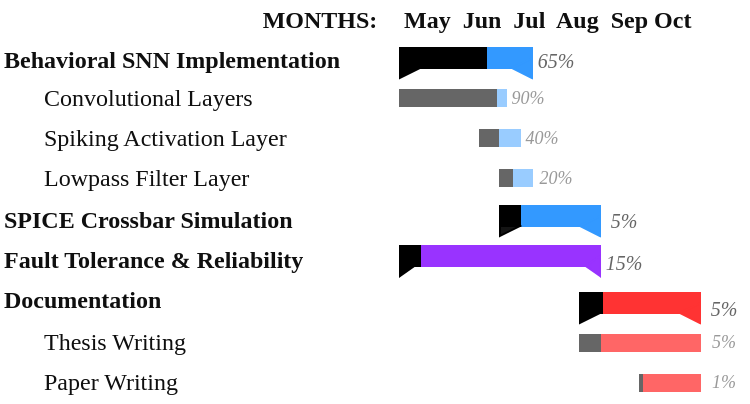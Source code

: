 <mxfile version="14.7.3" type="device"><diagram name="Page-1" id="8378b5f6-a2b2-b727-a746-972ab9d02e00"><mxGraphModel dx="544" dy="311" grid="1" gridSize="10" guides="1" tooltips="1" connect="0" arrows="1" fold="1" page="1" pageScale="1.5" pageWidth="1169" pageHeight="827" background="none" math="0" shadow="0"><root><mxCell id="0"/><mxCell id="1" parent="0"/><mxCell id="RNAkBQXj8TR8evW03AzF-278" value="MONTHS:" style="text;html=1;strokeColor=none;fillColor=none;align=center;verticalAlign=middle;whiteSpace=wrap;rounded=0;fontColor=#0F0F0F;fontStyle=1;fontFamily=Quicksand;fontSource=https%3A%2F%2Ffonts.googleapis.com%2Fcss%3Ffamily%3DQuicksand;" parent="1" vertex="1"><mxGeometry x="480" y="220" width="60" height="20" as="geometry"/></mxCell><mxCell id="RNAkBQXj8TR8evW03AzF-279" value="May&amp;nbsp; Jun&amp;nbsp; Jul&amp;nbsp; Aug&amp;nbsp; Sep Oct" style="text;html=1;align=left;verticalAlign=middle;resizable=0;points=[];autosize=1;strokeColor=none;fontColor=#0F0F0F;fontStyle=1;fontFamily=Quicksand;fontSource=https%3A%2F%2Ffonts.googleapis.com%2Fcss%3Ffamily%3DQuicksand;movable=1;rotatable=1;deletable=1;editable=1;connectable=1;" parent="1" vertex="1"><mxGeometry x="550" y="220" width="156" height="20" as="geometry"/></mxCell><mxCell id="RNAkBQXj8TR8evW03AzF-280" value="Behavioral SNN Implementation" style="text;html=1;align=left;verticalAlign=middle;resizable=0;points=[];autosize=1;strokeColor=none;fontColor=#0F0F0F;fontStyle=1;fontFamily=Quicksand;fontSource=https%3A%2F%2Ffonts.googleapis.com%2Fcss%3Ffamily%3DQuicksand;" parent="1" vertex="1"><mxGeometry x="350" y="240" width="190" height="20" as="geometry"/></mxCell><mxCell id="RNAkBQXj8TR8evW03AzF-289" value="" style="group;fillColor=#ffffff;fontFamily=Quicksand;fontSource=https%3A%2F%2Ffonts.googleapis.com%2Fcss%3Ffamily%3DQuicksand;" parent="1" vertex="1" connectable="0"><mxGeometry x="550" y="244" width="66" height="15" as="geometry"/></mxCell><mxCell id="RNAkBQXj8TR8evW03AzF-290" value="" style="rounded=0;whiteSpace=wrap;html=1;fontColor=#0F0F0F;fillColor=#3399FF;strokeColor=#3399FF;fontFamily=Quicksand;fontSource=https%3A%2F%2Ffonts.googleapis.com%2Fcss%3Ffamily%3DQuicksand;" parent="RNAkBQXj8TR8evW03AzF-289" vertex="1"><mxGeometry width="66" height="10" as="geometry"/></mxCell><mxCell id="RNAkBQXj8TR8evW03AzF-291" value="" style="triangle;whiteSpace=wrap;html=1;fontColor=#0F0F0F;fillColor=#000000;fontFamily=Quicksand;fontSource=https%3A%2F%2Ffonts.googleapis.com%2Fcss%3Ffamily%3DQuicksand;" parent="RNAkBQXj8TR8evW03AzF-289" vertex="1"><mxGeometry y="5" width="10" height="10" as="geometry"/></mxCell><mxCell id="RNAkBQXj8TR8evW03AzF-292" value="" style="triangle;whiteSpace=wrap;html=1;fontColor=#0F0F0F;direction=west;fillColor=#3399FF;strokeColor=#3399FF;fontFamily=Quicksand;fontSource=https%3A%2F%2Ffonts.googleapis.com%2Fcss%3Ffamily%3DQuicksand;" parent="RNAkBQXj8TR8evW03AzF-289" vertex="1"><mxGeometry x="56" y="5" width="10" height="10" as="geometry"/></mxCell><mxCell id="RNAkBQXj8TR8evW03AzF-281" value="" style="rounded=0;whiteSpace=wrap;html=1;fontColor=#0F0F0F;fillColor=#000000;fontFamily=Quicksand;fontSource=https%3A%2F%2Ffonts.googleapis.com%2Fcss%3Ffamily%3DQuicksand;" parent="RNAkBQXj8TR8evW03AzF-289" vertex="1"><mxGeometry width="43" height="10" as="geometry"/></mxCell><mxCell id="RNAkBQXj8TR8evW03AzF-293" value="Convolutional Layers" style="text;html=1;strokeColor=none;fillColor=none;align=left;verticalAlign=middle;whiteSpace=wrap;rounded=0;fontColor=#0F0F0F;fontStyle=0;fontFamily=Quicksand;fontSource=https%3A%2F%2Ffonts.googleapis.com%2Fcss%3Ffamily%3DQuicksand;" parent="1" vertex="1"><mxGeometry x="370" y="259" width="160" height="20" as="geometry"/></mxCell><mxCell id="RNAkBQXj8TR8evW03AzF-294" value="Spiking Activation Layer" style="text;html=1;strokeColor=none;fillColor=none;align=left;verticalAlign=middle;whiteSpace=wrap;rounded=0;fontColor=#0F0F0F;fontStyle=0;fontFamily=Quicksand;fontSource=https%3A%2F%2Ffonts.googleapis.com%2Fcss%3Ffamily%3DQuicksand;" parent="1" vertex="1"><mxGeometry x="370" y="279" width="160" height="20" as="geometry"/></mxCell><mxCell id="RNAkBQXj8TR8evW03AzF-295" value="Lowpass Filter Layer" style="text;html=1;strokeColor=none;fillColor=none;align=left;verticalAlign=middle;whiteSpace=wrap;rounded=0;fontColor=#0F0F0F;fontStyle=0;fontFamily=Quicksand;fontSource=https%3A%2F%2Ffonts.googleapis.com%2Fcss%3Ffamily%3DQuicksand;" parent="1" vertex="1"><mxGeometry x="370" y="299" width="160" height="20" as="geometry"/></mxCell><mxCell id="RNAkBQXj8TR8evW03AzF-296" value="SPICE Crossbar Simulation" style="text;html=1;align=left;verticalAlign=middle;resizable=0;points=[];autosize=1;strokeColor=none;fontColor=#0F0F0F;fontStyle=1;fontFamily=Quicksand;fontSource=https%3A%2F%2Ffonts.googleapis.com%2Fcss%3Ffamily%3DQuicksand;" parent="1" vertex="1"><mxGeometry x="350" y="320" width="170" height="20" as="geometry"/></mxCell><mxCell id="RNAkBQXj8TR8evW03AzF-297" value="Fault Tolerance &amp;amp; Reliability" style="text;html=1;align=left;verticalAlign=middle;resizable=0;points=[];autosize=1;strokeColor=none;fontColor=#0F0F0F;fontStyle=1;fontFamily=Quicksand;fontSource=https%3A%2F%2Ffonts.googleapis.com%2Fcss%3Ffamily%3DQuicksand;" parent="1" vertex="1"><mxGeometry x="350" y="340" width="170" height="20" as="geometry"/></mxCell><mxCell id="RNAkBQXj8TR8evW03AzF-298" value="Documentation" style="text;html=1;align=left;verticalAlign=middle;resizable=0;points=[];autosize=1;strokeColor=none;fontColor=#0F0F0F;fontStyle=1;fontFamily=Quicksand;fontSource=https%3A%2F%2Ffonts.googleapis.com%2Fcss%3Ffamily%3DQuicksand;" parent="1" vertex="1"><mxGeometry x="350" y="360" width="100" height="20" as="geometry"/></mxCell><mxCell id="RNAkBQXj8TR8evW03AzF-299" value="" style="group;fillColor=#ffffff;fontFamily=Quicksand;fontSource=https%3A%2F%2Ffonts.googleapis.com%2Fcss%3Ffamily%3DQuicksand;" parent="1" vertex="1" connectable="0"><mxGeometry x="600" y="323" width="50" height="15" as="geometry"/></mxCell><mxCell id="RNAkBQXj8TR8evW03AzF-300" value="" style="rounded=0;whiteSpace=wrap;html=1;fontColor=#0F0F0F;fillColor=#3399FF;strokeColor=#3399FF;fontFamily=Quicksand;fontSource=https%3A%2F%2Ffonts.googleapis.com%2Fcss%3Ffamily%3DQuicksand;" parent="RNAkBQXj8TR8evW03AzF-299" vertex="1"><mxGeometry width="50" height="10" as="geometry"/></mxCell><mxCell id="RNAkBQXj8TR8evW03AzF-301" value="" style="triangle;whiteSpace=wrap;html=1;fontColor=#0F0F0F;fillColor=#141414;fontFamily=Quicksand;fontSource=https%3A%2F%2Ffonts.googleapis.com%2Fcss%3Ffamily%3DQuicksand;" parent="RNAkBQXj8TR8evW03AzF-299" vertex="1"><mxGeometry y="5" width="10" height="10" as="geometry"/></mxCell><mxCell id="RNAkBQXj8TR8evW03AzF-302" value="" style="triangle;whiteSpace=wrap;html=1;fontColor=#0F0F0F;direction=west;fillColor=#3399FF;strokeColor=#3399FF;fontFamily=Quicksand;fontSource=https%3A%2F%2Ffonts.googleapis.com%2Fcss%3Ffamily%3DQuicksand;" parent="RNAkBQXj8TR8evW03AzF-299" vertex="1"><mxGeometry x="40" y="5" width="10" height="10" as="geometry"/></mxCell><mxCell id="RNAkBQXj8TR8evW03AzF-303" value="" style="rounded=0;whiteSpace=wrap;html=1;fontColor=#0F0F0F;fillColor=#000000;fontFamily=Quicksand;fontSource=https%3A%2F%2Ffonts.googleapis.com%2Fcss%3Ffamily%3DQuicksand;" parent="RNAkBQXj8TR8evW03AzF-299" vertex="1"><mxGeometry width="10" height="10" as="geometry"/></mxCell><mxCell id="RNAkBQXj8TR8evW03AzF-304" value="" style="group;fillColor=#ffffff;fontFamily=Quicksand;fontSource=https%3A%2F%2Ffonts.googleapis.com%2Fcss%3Ffamily%3DQuicksand;movable=1;resizable=1;rotatable=1;deletable=1;editable=1;connectable=1;" parent="1" vertex="1" connectable="0"><mxGeometry x="550" y="343" width="100" height="15" as="geometry"/></mxCell><mxCell id="RNAkBQXj8TR8evW03AzF-305" value="" style="rounded=0;whiteSpace=wrap;html=1;fontColor=#0F0F0F;fontFamily=Quicksand;fontSource=https%3A%2F%2Ffonts.googleapis.com%2Fcss%3Ffamily%3DQuicksand;fillColor=#9933FF;strokeColor=#9933FF;movable=1;resizable=1;rotatable=1;deletable=1;editable=1;connectable=1;" parent="RNAkBQXj8TR8evW03AzF-304" vertex="1"><mxGeometry width="100" height="10" as="geometry"/></mxCell><mxCell id="RNAkBQXj8TR8evW03AzF-306" value="" style="triangle;whiteSpace=wrap;html=1;fontColor=#0F0F0F;fontFamily=Quicksand;fontSource=https%3A%2F%2Ffonts.googleapis.com%2Fcss%3Ffamily%3DQuicksand;movable=1;resizable=1;rotatable=1;deletable=1;editable=1;connectable=1;fillColor=#000000;" parent="RNAkBQXj8TR8evW03AzF-304" vertex="1"><mxGeometry y="5" width="7.143" height="10" as="geometry"/></mxCell><mxCell id="RNAkBQXj8TR8evW03AzF-307" value="" style="triangle;whiteSpace=wrap;html=1;fontColor=#0F0F0F;direction=west;fontFamily=Quicksand;fontSource=https%3A%2F%2Ffonts.googleapis.com%2Fcss%3Ffamily%3DQuicksand;strokeColor=#9933FF;fillColor=#9933FF;" parent="RNAkBQXj8TR8evW03AzF-304" vertex="1"><mxGeometry x="92.857" y="5" width="7.143" height="10" as="geometry"/></mxCell><mxCell id="RNAkBQXj8TR8evW03AzF-308" value="" style="rounded=0;whiteSpace=wrap;html=1;fontColor=#0F0F0F;fillColor=#000000;fontFamily=Quicksand;fontSource=https%3A%2F%2Ffonts.googleapis.com%2Fcss%3Ffamily%3DQuicksand;" parent="RNAkBQXj8TR8evW03AzF-304" vertex="1"><mxGeometry height="10" as="geometry"/></mxCell><mxCell id="RNAkBQXj8TR8evW03AzF-333" value="" style="rounded=0;whiteSpace=wrap;html=1;fontColor=#0F0F0F;fontFamily=Quicksand;fontSource=https%3A%2F%2Ffonts.googleapis.com%2Fcss%3Ffamily%3DQuicksand;movable=1;resizable=1;rotatable=1;deletable=1;editable=1;connectable=1;fillColor=#000000;" parent="RNAkBQXj8TR8evW03AzF-304" vertex="1"><mxGeometry width="10" height="10" as="geometry"/></mxCell><mxCell id="RNAkBQXj8TR8evW03AzF-309" value="" style="group;fillColor=#ffffff;fontFamily=Quicksand;fontSource=https%3A%2F%2Ffonts.googleapis.com%2Fcss%3Ffamily%3DQuicksand;" parent="1" vertex="1" connectable="0"><mxGeometry x="640" y="366.5" width="60" height="15" as="geometry"/></mxCell><mxCell id="RNAkBQXj8TR8evW03AzF-310" value="" style="rounded=0;whiteSpace=wrap;html=1;fontColor=#0F0F0F;fontFamily=Quicksand;fontSource=https%3A%2F%2Ffonts.googleapis.com%2Fcss%3Ffamily%3DQuicksand;fillColor=#FF3333;strokeColor=#FF3333;" parent="RNAkBQXj8TR8evW03AzF-309" vertex="1"><mxGeometry width="60.0" height="10" as="geometry"/></mxCell><mxCell id="RNAkBQXj8TR8evW03AzF-311" value="" style="triangle;whiteSpace=wrap;html=1;fontColor=#0F0F0F;fontFamily=Quicksand;fontSource=https%3A%2F%2Ffonts.googleapis.com%2Fcss%3Ffamily%3DQuicksand;fillColor=#000000;" parent="RNAkBQXj8TR8evW03AzF-309" vertex="1"><mxGeometry y="5" width="10" height="10" as="geometry"/></mxCell><mxCell id="RNAkBQXj8TR8evW03AzF-312" value="" style="triangle;whiteSpace=wrap;html=1;fontColor=#0F0F0F;direction=west;fontFamily=Quicksand;fontSource=https%3A%2F%2Ffonts.googleapis.com%2Fcss%3Ffamily%3DQuicksand;strokeColor=#FF3333;fillColor=#FF3333;" parent="RNAkBQXj8TR8evW03AzF-309" vertex="1"><mxGeometry x="50" y="5" width="10" height="10" as="geometry"/></mxCell><mxCell id="RNAkBQXj8TR8evW03AzF-313" value="" style="rounded=0;whiteSpace=wrap;html=1;fontColor=#0F0F0F;fillColor=#000000;fontFamily=Quicksand;fontSource=https%3A%2F%2Ffonts.googleapis.com%2Fcss%3Ffamily%3DQuicksand;" parent="RNAkBQXj8TR8evW03AzF-309" vertex="1"><mxGeometry width="11" height="10" as="geometry"/></mxCell><mxCell id="RNAkBQXj8TR8evW03AzF-314" value="Thesis Writing" style="text;html=1;strokeColor=none;fillColor=none;align=left;verticalAlign=middle;whiteSpace=wrap;rounded=0;fontColor=#0F0F0F;fontStyle=0;fontFamily=Quicksand;fontSource=https%3A%2F%2Ffonts.googleapis.com%2Fcss%3Ffamily%3DQuicksand;" parent="1" vertex="1"><mxGeometry x="370" y="381" width="160" height="20" as="geometry"/></mxCell><mxCell id="RNAkBQXj8TR8evW03AzF-315" value="Paper Writing" style="text;html=1;strokeColor=none;fillColor=none;align=left;verticalAlign=middle;whiteSpace=wrap;rounded=0;fontColor=#0F0F0F;fontStyle=0;fontFamily=Quicksand;fontSource=https%3A%2F%2Ffonts.googleapis.com%2Fcss%3Ffamily%3DQuicksand;" parent="1" vertex="1"><mxGeometry x="370" y="401" width="160" height="20" as="geometry"/></mxCell><mxCell id="RNAkBQXj8TR8evW03AzF-316" value="" style="rounded=0;whiteSpace=wrap;html=1;fontColor=#0F0F0F;fontFamily=Quicksand;fontSource=https%3A%2F%2Ffonts.googleapis.com%2Fcss%3Ffamily%3DQuicksand;fillColor=#99CCFF;strokeColor=#99CCFF;" parent="1" vertex="1"><mxGeometry x="550" y="265" width="53" height="8" as="geometry"/></mxCell><mxCell id="RNAkBQXj8TR8evW03AzF-317" value="" style="rounded=0;whiteSpace=wrap;html=1;fontColor=#0F0F0F;fontFamily=Quicksand;fontSource=https%3A%2F%2Ffonts.googleapis.com%2Fcss%3Ffamily%3DQuicksand;strokeColor=#666666;fillColor=#666666;" parent="1" vertex="1"><mxGeometry x="550" y="265" width="48" height="8" as="geometry"/></mxCell><mxCell id="RNAkBQXj8TR8evW03AzF-318" value="" style="rounded=0;whiteSpace=wrap;html=1;fontColor=#0F0F0F;fontFamily=Quicksand;fontSource=https%3A%2F%2Ffonts.googleapis.com%2Fcss%3Ffamily%3DQuicksand;fillColor=#99CCFF;strokeColor=#99CCFF;" parent="1" vertex="1"><mxGeometry x="590" y="285" width="20" height="8" as="geometry"/></mxCell><mxCell id="RNAkBQXj8TR8evW03AzF-319" value="" style="rounded=0;whiteSpace=wrap;html=1;fontColor=#0F0F0F;fontFamily=Quicksand;fontSource=https%3A%2F%2Ffonts.googleapis.com%2Fcss%3Ffamily%3DQuicksand;strokeColor=#666666;fillColor=#666666;" parent="1" vertex="1"><mxGeometry x="590" y="285" width="9" height="8" as="geometry"/></mxCell><mxCell id="RNAkBQXj8TR8evW03AzF-320" value="" style="rounded=0;whiteSpace=wrap;html=1;fontColor=#0F0F0F;fontFamily=Quicksand;fontSource=https%3A%2F%2Ffonts.googleapis.com%2Fcss%3Ffamily%3DQuicksand;fillColor=#99CCFF;strokeColor=#99CCFF;" parent="1" vertex="1"><mxGeometry x="600" y="305" width="16" height="8" as="geometry"/></mxCell><mxCell id="RNAkBQXj8TR8evW03AzF-321" value="" style="rounded=0;whiteSpace=wrap;html=1;fontColor=#0F0F0F;fontFamily=Quicksand;fontSource=https%3A%2F%2Ffonts.googleapis.com%2Fcss%3Ffamily%3DQuicksand;strokeColor=#666666;fillColor=#666666;" parent="1" vertex="1"><mxGeometry x="600" y="305" width="6" height="8" as="geometry"/></mxCell><mxCell id="RNAkBQXj8TR8evW03AzF-322" value="" style="rounded=0;whiteSpace=wrap;html=1;fontColor=#0F0F0F;fontFamily=Quicksand;fontSource=https%3A%2F%2Ffonts.googleapis.com%2Fcss%3Ffamily%3DQuicksand;fillColor=#FF6666;strokeColor=#FF6666;" parent="1" vertex="1"><mxGeometry x="640" y="387.5" width="60" height="8" as="geometry"/></mxCell><mxCell id="RNAkBQXj8TR8evW03AzF-323" value="" style="rounded=0;whiteSpace=wrap;html=1;fontColor=#0F0F0F;fontFamily=Quicksand;fontSource=https%3A%2F%2Ffonts.googleapis.com%2Fcss%3Ffamily%3DQuicksand;strokeColor=#666666;fillColor=#666666;" parent="1" vertex="1"><mxGeometry x="640" y="387.5" width="10" height="8" as="geometry"/></mxCell><mxCell id="RNAkBQXj8TR8evW03AzF-324" value="" style="rounded=0;whiteSpace=wrap;html=1;fontColor=#0F0F0F;fontFamily=Quicksand;fontSource=https%3A%2F%2Ffonts.googleapis.com%2Fcss%3Ffamily%3DQuicksand;fillColor=#FF6666;strokeColor=#FF6666;" parent="1" vertex="1"><mxGeometry x="670" y="407.5" width="30" height="8" as="geometry"/></mxCell><mxCell id="RNAkBQXj8TR8evW03AzF-325" value="" style="rounded=0;whiteSpace=wrap;html=1;fontColor=#0F0F0F;fontFamily=Quicksand;fontSource=https%3A%2F%2Ffonts.googleapis.com%2Fcss%3Ffamily%3DQuicksand;strokeColor=#666666;fillColor=#666666;" parent="1" vertex="1"><mxGeometry x="670" y="407.5" width="1" height="8" as="geometry"/></mxCell><mxCell id="RNAkBQXj8TR8evW03AzF-327" value="&lt;i&gt;&lt;font style=&quot;font-size: 10px&quot;&gt;65%&lt;/font&gt;&lt;/i&gt;" style="text;html=1;strokeColor=none;fillColor=none;align=center;verticalAlign=middle;whiteSpace=wrap;rounded=0;fontFamily=Quicksand;fontSource=https%3A%2F%2Ffonts.googleapis.com%2Fcss%3Ffamily%3DQuicksand;fontSize=11;fontColor=#666666;fontStyle=0" parent="1" vertex="1"><mxGeometry x="616" y="242" width="24" height="16" as="geometry"/></mxCell><mxCell id="RNAkBQXj8TR8evW03AzF-328" value="&lt;i style=&quot;font-size: 9px&quot;&gt;&lt;font style=&quot;font-size: 9px&quot;&gt;90%&lt;/font&gt;&lt;/i&gt;" style="text;html=1;strokeColor=none;fillColor=none;align=center;verticalAlign=middle;whiteSpace=wrap;rounded=0;fontFamily=Quicksand;fontSource=https%3A%2F%2Ffonts.googleapis.com%2Fcss%3Ffamily%3DQuicksand;fontSize=9;fontColor=#999999;fontStyle=0" parent="1" vertex="1"><mxGeometry x="603" y="261" width="22" height="16" as="geometry"/></mxCell><mxCell id="RNAkBQXj8TR8evW03AzF-329" value="&lt;i style=&quot;font-size: 9px&quot;&gt;&lt;font style=&quot;font-size: 9px&quot;&gt;40%&lt;/font&gt;&lt;/i&gt;" style="text;html=1;strokeColor=none;fillColor=none;align=center;verticalAlign=middle;whiteSpace=wrap;rounded=0;fontFamily=Quicksand;fontSource=https%3A%2F%2Ffonts.googleapis.com%2Fcss%3Ffamily%3DQuicksand;fontSize=9;fontColor=#999999;fontStyle=0" parent="1" vertex="1"><mxGeometry x="610" y="281" width="22" height="16" as="geometry"/></mxCell><mxCell id="RNAkBQXj8TR8evW03AzF-330" value="&lt;i style=&quot;font-size: 9px&quot;&gt;&lt;font style=&quot;font-size: 9px&quot;&gt;20%&lt;/font&gt;&lt;/i&gt;" style="text;html=1;strokeColor=none;fillColor=none;align=center;verticalAlign=middle;whiteSpace=wrap;rounded=0;fontFamily=Quicksand;fontSource=https%3A%2F%2Ffonts.googleapis.com%2Fcss%3Ffamily%3DQuicksand;fontSize=9;fontColor=#999999;fontStyle=0" parent="1" vertex="1"><mxGeometry x="617" y="301" width="22" height="16" as="geometry"/></mxCell><mxCell id="RNAkBQXj8TR8evW03AzF-331" value="&lt;i&gt;&lt;font style=&quot;font-size: 10px&quot;&gt;5%&lt;/font&gt;&lt;/i&gt;" style="text;html=1;strokeColor=none;fillColor=none;align=center;verticalAlign=middle;whiteSpace=wrap;rounded=0;fontFamily=Quicksand;fontSource=https%3A%2F%2Ffonts.googleapis.com%2Fcss%3Ffamily%3DQuicksand;fontSize=11;fontColor=#666666;fontStyle=0" parent="1" vertex="1"><mxGeometry x="650" y="322" width="24" height="16" as="geometry"/></mxCell><mxCell id="RNAkBQXj8TR8evW03AzF-332" value="&lt;i&gt;&lt;font style=&quot;font-size: 10px&quot;&gt;15%&lt;/font&gt;&lt;/i&gt;" style="text;html=1;strokeColor=none;fillColor=none;align=center;verticalAlign=middle;whiteSpace=wrap;rounded=0;fontFamily=Quicksand;fontSource=https%3A%2F%2Ffonts.googleapis.com%2Fcss%3Ffamily%3DQuicksand;fontSize=11;fontColor=#666666;fontStyle=0" parent="1" vertex="1"><mxGeometry x="650" y="342.5" width="24" height="16" as="geometry"/></mxCell><mxCell id="RNAkBQXj8TR8evW03AzF-335" value="&lt;i&gt;&lt;font style=&quot;font-size: 10px&quot;&gt;5%&lt;/font&gt;&lt;/i&gt;" style="text;html=1;strokeColor=none;fillColor=none;align=center;verticalAlign=middle;whiteSpace=wrap;rounded=0;fontFamily=Quicksand;fontSource=https%3A%2F%2Ffonts.googleapis.com%2Fcss%3Ffamily%3DQuicksand;fontSize=11;fontColor=#666666;fontStyle=0" parent="1" vertex="1"><mxGeometry x="700" y="366" width="24" height="16" as="geometry"/></mxCell><mxCell id="RNAkBQXj8TR8evW03AzF-336" value="&lt;i style=&quot;font-size: 9px&quot;&gt;&lt;font style=&quot;font-size: 9px&quot;&gt;5%&lt;/font&gt;&lt;/i&gt;" style="text;html=1;strokeColor=none;fillColor=none;align=center;verticalAlign=middle;whiteSpace=wrap;rounded=0;fontFamily=Quicksand;fontSource=https%3A%2F%2Ffonts.googleapis.com%2Fcss%3Ffamily%3DQuicksand;fontSize=9;fontColor=#999999;fontStyle=0" parent="1" vertex="1"><mxGeometry x="701" y="383" width="22" height="16" as="geometry"/></mxCell><mxCell id="RNAkBQXj8TR8evW03AzF-337" value="&lt;i style=&quot;font-size: 9px&quot;&gt;&lt;font style=&quot;font-size: 9px&quot;&gt;1%&lt;/font&gt;&lt;/i&gt;" style="text;html=1;strokeColor=none;fillColor=none;align=center;verticalAlign=middle;whiteSpace=wrap;rounded=0;fontFamily=Quicksand;fontSource=https%3A%2F%2Ffonts.googleapis.com%2Fcss%3Ffamily%3DQuicksand;fontSize=9;fontColor=#999999;fontStyle=0" parent="1" vertex="1"><mxGeometry x="701" y="403" width="22" height="16" as="geometry"/></mxCell></root></mxGraphModel></diagram></mxfile>